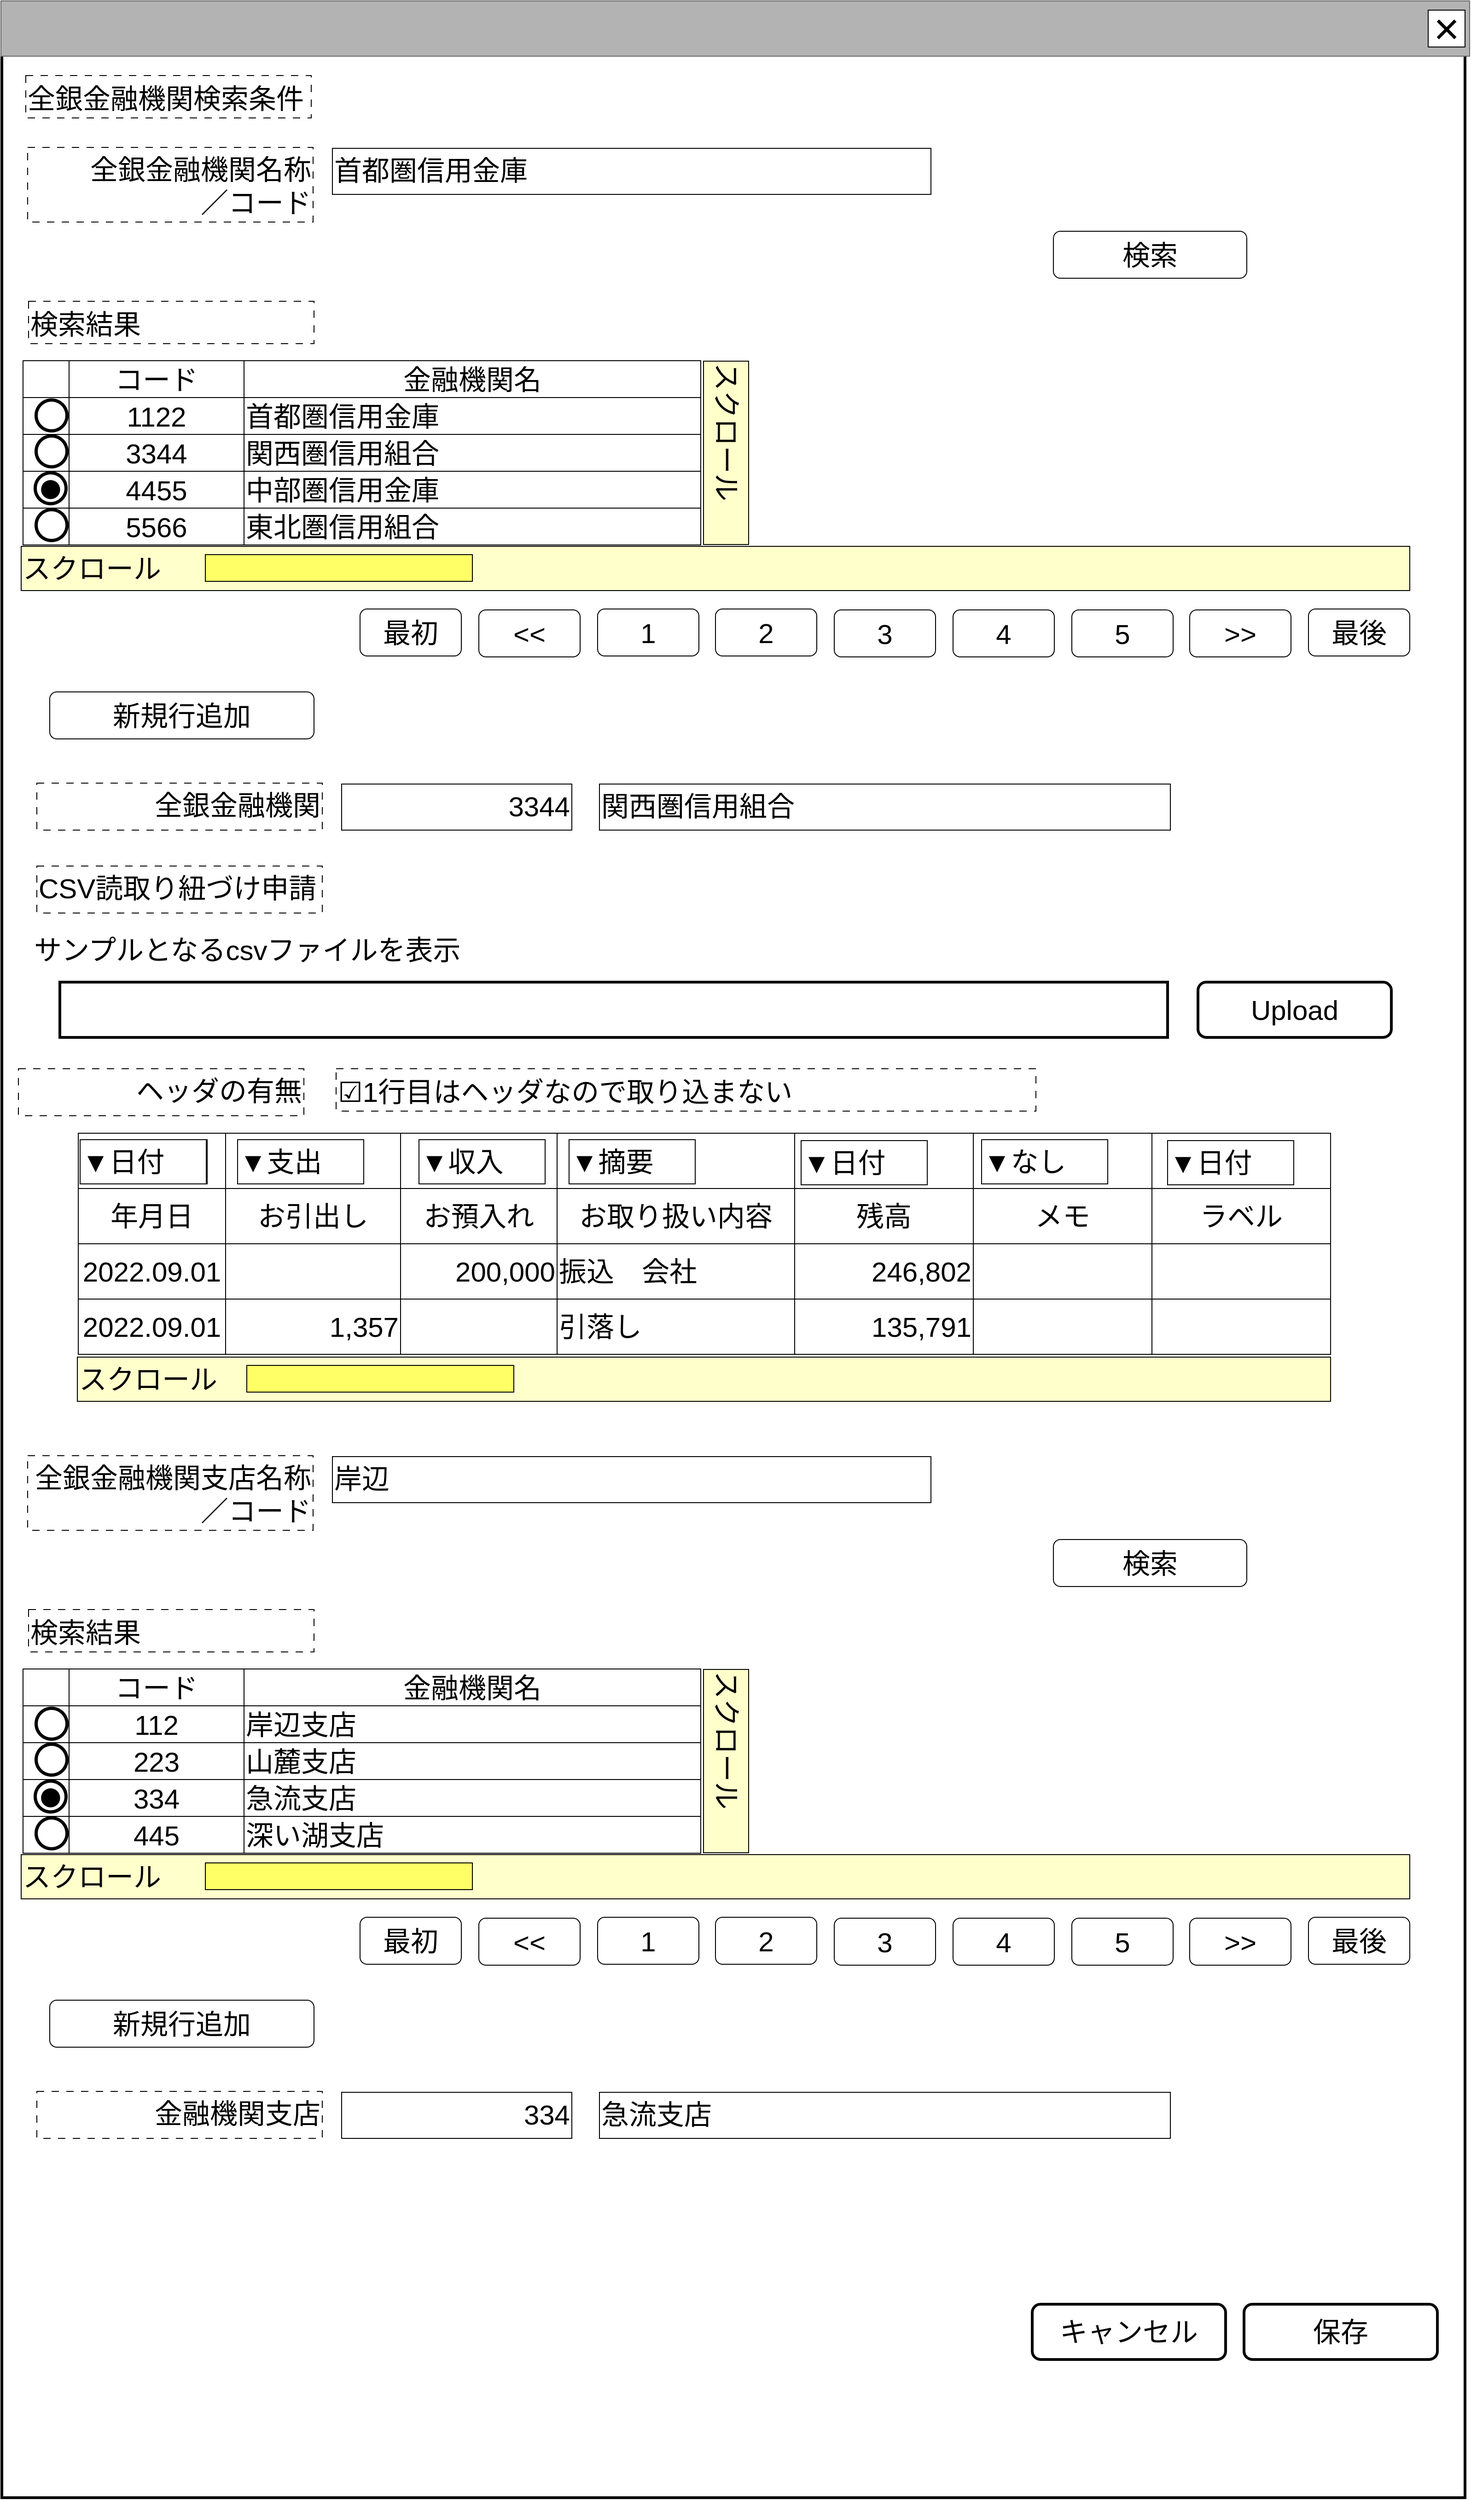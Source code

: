<mxfile version="24.2.5" type="device">
  <diagram name="ページ1" id="LE8fIzdrHe0wcv1LTvfw">
    <mxGraphModel dx="1237" dy="740" grid="1" gridSize="10" guides="1" tooltips="1" connect="1" arrows="1" fold="1" page="1" pageScale="1" pageWidth="1600" pageHeight="1200" math="0" shadow="0">
      <root>
        <mxCell id="0" />
        <mxCell id="cFaB45KztUIKXS-_cTrr-4" value="背景" style="locked=1;" parent="0" visible="0" />
        <mxCell id="cFaB45KztUIKXS-_cTrr-5" value="" style="rounded=0;whiteSpace=wrap;html=1;strokeWidth=3;" parent="cFaB45KztUIKXS-_cTrr-4" vertex="1">
          <mxGeometry x="1" y="1" width="1595" height="1180" as="geometry" />
        </mxCell>
        <mxCell id="cFaB45KztUIKXS-_cTrr-6" value="" style="rounded=0;whiteSpace=wrap;html=1;fillColor=#B3B3B3;fontColor=#333333;strokeColor=#666666;" parent="cFaB45KztUIKXS-_cTrr-4" vertex="1">
          <mxGeometry width="1595" height="60" as="geometry" />
        </mxCell>
        <mxCell id="cFaB45KztUIKXS-_cTrr-7" value="&lt;font style=&quot;font-size: 48px;&quot;&gt;×&lt;/font&gt;" style="rounded=0;whiteSpace=wrap;html=1;" parent="cFaB45KztUIKXS-_cTrr-4" vertex="1">
          <mxGeometry x="1550" y="10" width="40" height="40" as="geometry" />
        </mxCell>
        <mxCell id="cFaB45KztUIKXS-_cTrr-8" value="" style="rounded=0;whiteSpace=wrap;html=1;" parent="cFaB45KztUIKXS-_cTrr-4" vertex="1">
          <mxGeometry x="830" y="670" width="120" height="60" as="geometry" />
        </mxCell>
        <mxCell id="cFaB45KztUIKXS-_cTrr-9" value="ウインドウ" style="locked=1;" parent="0" />
        <mxCell id="cFaB45KztUIKXS-_cTrr-10" value="" style="rounded=0;whiteSpace=wrap;html=1;strokeWidth=3;" parent="cFaB45KztUIKXS-_cTrr-9" vertex="1">
          <mxGeometry x="1" y="1" width="1589" height="2709" as="geometry" />
        </mxCell>
        <mxCell id="cFaB45KztUIKXS-_cTrr-11" value="" style="rounded=0;whiteSpace=wrap;html=1;fillColor=#B3B3B3;fontColor=#333333;strokeColor=#666666;" parent="cFaB45KztUIKXS-_cTrr-9" vertex="1">
          <mxGeometry width="1595" height="60" as="geometry" />
        </mxCell>
        <mxCell id="cFaB45KztUIKXS-_cTrr-12" value="&lt;font style=&quot;font-size: 48px;&quot;&gt;×&lt;/font&gt;" style="rounded=0;whiteSpace=wrap;html=1;" parent="cFaB45KztUIKXS-_cTrr-9" vertex="1">
          <mxGeometry x="1550" y="10" width="40" height="40" as="geometry" />
        </mxCell>
        <mxCell id="cFaB45KztUIKXS-_cTrr-14" value="名称未設定レイヤ" style="" parent="0" />
        <mxCell id="kxWkAaZomFuKM2yIZcbC-109" value="&lt;font style=&quot;font-size: 30px;&quot;&gt;首都圏信用金庫&lt;/font&gt;&lt;span style=&quot;font-size: 30px;&quot;&gt;&lt;br&gt;&lt;/span&gt;" style="rounded=0;whiteSpace=wrap;html=1;align=left;verticalAlign=top;" parent="cFaB45KztUIKXS-_cTrr-14" vertex="1">
          <mxGeometry x="360" y="160" width="650" height="50" as="geometry" />
        </mxCell>
        <mxCell id="kxWkAaZomFuKM2yIZcbC-110" value="&lt;span style=&quot;font-size: 30px;&quot;&gt;検索結果&lt;/span&gt;" style="rounded=0;whiteSpace=wrap;html=1;align=left;dashed=1;dashPattern=8 8;verticalAlign=bottom;" parent="cFaB45KztUIKXS-_cTrr-14" vertex="1">
          <mxGeometry x="30" y="326" width="310" height="46" as="geometry" />
        </mxCell>
        <mxCell id="5l2hKBXCzOEWmYN1dR5e-3" value="&lt;span style=&quot;font-size: 30px;&quot;&gt;検索&lt;/span&gt;" style="rounded=1;whiteSpace=wrap;html=1;" parent="cFaB45KztUIKXS-_cTrr-14" vertex="1">
          <mxGeometry x="1143" y="250" width="210" height="51" as="geometry" />
        </mxCell>
        <mxCell id="cdmeLEnnqN9o7mxTk7t2-22" value="&lt;span style=&quot;font-size: 30px;&quot;&gt;全銀金融機関名称&lt;/span&gt;&lt;div&gt;&lt;span style=&quot;font-size: 30px;&quot;&gt;／コード&lt;/span&gt;&lt;/div&gt;" style="rounded=0;whiteSpace=wrap;html=1;align=right;dashed=1;dashPattern=8 8;verticalAlign=top;" parent="cFaB45KztUIKXS-_cTrr-14" vertex="1">
          <mxGeometry x="29" y="159" width="310" height="81" as="geometry" />
        </mxCell>
        <mxCell id="cdmeLEnnqN9o7mxTk7t2-26" value="&lt;span style=&quot;font-size: 30px;&quot;&gt;最初&lt;/span&gt;" style="rounded=1;whiteSpace=wrap;html=1;" parent="cFaB45KztUIKXS-_cTrr-14" vertex="1">
          <mxGeometry x="390" y="660" width="110" height="51" as="geometry" />
        </mxCell>
        <mxCell id="cdmeLEnnqN9o7mxTk7t2-27" value="&lt;span style=&quot;font-size: 30px;&quot;&gt;最後&lt;/span&gt;" style="rounded=1;whiteSpace=wrap;html=1;" parent="cFaB45KztUIKXS-_cTrr-14" vertex="1">
          <mxGeometry x="1420" y="660" width="110" height="51" as="geometry" />
        </mxCell>
        <mxCell id="cdmeLEnnqN9o7mxTk7t2-28" value="&lt;span style=&quot;font-size: 30px;&quot;&gt;1&lt;/span&gt;" style="rounded=1;whiteSpace=wrap;html=1;" parent="cFaB45KztUIKXS-_cTrr-14" vertex="1">
          <mxGeometry x="648" y="660" width="110" height="51" as="geometry" />
        </mxCell>
        <mxCell id="cdmeLEnnqN9o7mxTk7t2-29" value="&lt;span style=&quot;font-size: 30px;&quot;&gt;2&lt;/span&gt;" style="rounded=1;whiteSpace=wrap;html=1;" parent="cFaB45KztUIKXS-_cTrr-14" vertex="1">
          <mxGeometry x="776" y="660" width="110" height="51" as="geometry" />
        </mxCell>
        <mxCell id="cdmeLEnnqN9o7mxTk7t2-30" value="&lt;span style=&quot;font-size: 30px;&quot;&gt;3&lt;/span&gt;" style="rounded=1;whiteSpace=wrap;html=1;" parent="cFaB45KztUIKXS-_cTrr-14" vertex="1">
          <mxGeometry x="905" y="661" width="110" height="51" as="geometry" />
        </mxCell>
        <mxCell id="cdmeLEnnqN9o7mxTk7t2-31" value="&lt;span style=&quot;font-size: 30px;&quot;&gt;4&lt;/span&gt;" style="rounded=1;whiteSpace=wrap;html=1;" parent="cFaB45KztUIKXS-_cTrr-14" vertex="1">
          <mxGeometry x="1034" y="661" width="110" height="51" as="geometry" />
        </mxCell>
        <mxCell id="cdmeLEnnqN9o7mxTk7t2-32" value="&lt;span style=&quot;font-size: 30px;&quot;&gt;5&lt;/span&gt;" style="rounded=1;whiteSpace=wrap;html=1;" parent="cFaB45KztUIKXS-_cTrr-14" vertex="1">
          <mxGeometry x="1163" y="661" width="110" height="51" as="geometry" />
        </mxCell>
        <mxCell id="cdmeLEnnqN9o7mxTk7t2-35" value="&lt;span style=&quot;font-size: 30px;&quot;&gt;&amp;gt;&amp;gt;&lt;/span&gt;" style="rounded=1;whiteSpace=wrap;html=1;" parent="cFaB45KztUIKXS-_cTrr-14" vertex="1">
          <mxGeometry x="1291" y="661" width="110" height="51" as="geometry" />
        </mxCell>
        <mxCell id="cdmeLEnnqN9o7mxTk7t2-36" value="&lt;span style=&quot;font-size: 30px;&quot;&gt;&amp;lt;&amp;lt;&lt;/span&gt;" style="rounded=1;whiteSpace=wrap;html=1;" parent="cFaB45KztUIKXS-_cTrr-14" vertex="1">
          <mxGeometry x="519" y="661" width="110" height="51" as="geometry" />
        </mxCell>
        <mxCell id="cdmeLEnnqN9o7mxTk7t2-40" value="&lt;div style=&quot;&quot;&gt;&lt;font style=&quot;font-size: 30px;&quot;&gt;スクロール&lt;/font&gt;&lt;/div&gt;" style="rounded=0;whiteSpace=wrap;html=1;align=left;verticalAlign=top;fillColor=#FFFFCC;rotation=90;" parent="cFaB45KztUIKXS-_cTrr-14" vertex="1">
          <mxGeometry x="688" y="466" width="199" height="49" as="geometry" />
        </mxCell>
        <mxCell id="glqgW6hR8bMLOD4vA2c3-0" value="" style="shape=table;startSize=0;container=1;collapsible=0;childLayout=tableLayout;fontSize=16;" parent="cFaB45KztUIKXS-_cTrr-14" vertex="1">
          <mxGeometry x="24" y="390.5" width="736" height="200" as="geometry" />
        </mxCell>
        <mxCell id="glqgW6hR8bMLOD4vA2c3-1" value="" style="shape=tableRow;horizontal=0;startSize=0;swimlaneHead=0;swimlaneBody=0;strokeColor=inherit;top=0;left=0;bottom=0;right=0;collapsible=0;dropTarget=0;fillColor=none;points=[[0,0.5],[1,0.5]];portConstraint=eastwest;fontSize=16;" parent="glqgW6hR8bMLOD4vA2c3-0" vertex="1">
          <mxGeometry width="736" height="40" as="geometry" />
        </mxCell>
        <mxCell id="glqgW6hR8bMLOD4vA2c3-2" value="" style="shape=partialRectangle;html=1;whiteSpace=wrap;connectable=0;strokeColor=inherit;overflow=hidden;fillColor=none;top=0;left=0;bottom=0;right=0;pointerEvents=1;fontSize=16;" parent="glqgW6hR8bMLOD4vA2c3-1" vertex="1">
          <mxGeometry width="50" height="40" as="geometry">
            <mxRectangle width="50" height="40" as="alternateBounds" />
          </mxGeometry>
        </mxCell>
        <mxCell id="glqgW6hR8bMLOD4vA2c3-3" value="&lt;font style=&quot;font-size: 30px;&quot;&gt;コード&lt;/font&gt;" style="shape=partialRectangle;html=1;whiteSpace=wrap;connectable=0;strokeColor=inherit;overflow=hidden;fillColor=none;top=0;left=0;bottom=0;right=0;pointerEvents=1;fontSize=16;" parent="glqgW6hR8bMLOD4vA2c3-1" vertex="1">
          <mxGeometry x="50" width="190" height="40" as="geometry">
            <mxRectangle width="190" height="40" as="alternateBounds" />
          </mxGeometry>
        </mxCell>
        <mxCell id="glqgW6hR8bMLOD4vA2c3-4" value="&lt;font style=&quot;font-size: 30px;&quot;&gt;金融機関名&lt;/font&gt;" style="shape=partialRectangle;html=1;whiteSpace=wrap;connectable=0;strokeColor=inherit;overflow=hidden;fillColor=none;top=0;left=0;bottom=0;right=0;pointerEvents=1;fontSize=16;" parent="glqgW6hR8bMLOD4vA2c3-1" vertex="1">
          <mxGeometry x="240" width="496" height="40" as="geometry">
            <mxRectangle width="496" height="40" as="alternateBounds" />
          </mxGeometry>
        </mxCell>
        <mxCell id="glqgW6hR8bMLOD4vA2c3-7" value="" style="shape=tableRow;horizontal=0;startSize=0;swimlaneHead=0;swimlaneBody=0;strokeColor=inherit;top=0;left=0;bottom=0;right=0;collapsible=0;dropTarget=0;fillColor=none;points=[[0,0.5],[1,0.5]];portConstraint=eastwest;fontSize=16;" parent="glqgW6hR8bMLOD4vA2c3-0" vertex="1">
          <mxGeometry y="40" width="736" height="40" as="geometry" />
        </mxCell>
        <mxCell id="glqgW6hR8bMLOD4vA2c3-8" value="" style="shape=partialRectangle;html=1;whiteSpace=wrap;connectable=0;strokeColor=inherit;overflow=hidden;fillColor=none;top=0;left=0;bottom=0;right=0;pointerEvents=1;fontSize=16;" parent="glqgW6hR8bMLOD4vA2c3-7" vertex="1">
          <mxGeometry width="50" height="40" as="geometry">
            <mxRectangle width="50" height="40" as="alternateBounds" />
          </mxGeometry>
        </mxCell>
        <mxCell id="glqgW6hR8bMLOD4vA2c3-9" value="&lt;font style=&quot;font-size: 30px;&quot;&gt;1122&lt;/font&gt;" style="shape=partialRectangle;html=1;whiteSpace=wrap;connectable=0;strokeColor=inherit;overflow=hidden;fillColor=none;top=0;left=0;bottom=0;right=0;pointerEvents=1;fontSize=16;" parent="glqgW6hR8bMLOD4vA2c3-7" vertex="1">
          <mxGeometry x="50" width="190" height="40" as="geometry">
            <mxRectangle width="190" height="40" as="alternateBounds" />
          </mxGeometry>
        </mxCell>
        <mxCell id="glqgW6hR8bMLOD4vA2c3-10" value="&lt;span style=&quot;font-size: 30px;&quot;&gt;首都圏信用金庫&lt;/span&gt;" style="shape=partialRectangle;html=1;whiteSpace=wrap;connectable=0;strokeColor=inherit;overflow=hidden;fillColor=none;top=0;left=0;bottom=0;right=0;pointerEvents=1;fontSize=16;align=left;" parent="glqgW6hR8bMLOD4vA2c3-7" vertex="1">
          <mxGeometry x="240" width="496" height="40" as="geometry">
            <mxRectangle width="496" height="40" as="alternateBounds" />
          </mxGeometry>
        </mxCell>
        <mxCell id="glqgW6hR8bMLOD4vA2c3-13" value="" style="shape=tableRow;horizontal=0;startSize=0;swimlaneHead=0;swimlaneBody=0;strokeColor=inherit;top=0;left=0;bottom=0;right=0;collapsible=0;dropTarget=0;fillColor=none;points=[[0,0.5],[1,0.5]];portConstraint=eastwest;fontSize=16;align=left;" parent="glqgW6hR8bMLOD4vA2c3-0" vertex="1">
          <mxGeometry y="80" width="736" height="40" as="geometry" />
        </mxCell>
        <mxCell id="glqgW6hR8bMLOD4vA2c3-14" value="" style="shape=partialRectangle;html=1;whiteSpace=wrap;connectable=0;strokeColor=inherit;overflow=hidden;fillColor=none;top=0;left=0;bottom=0;right=0;pointerEvents=1;fontSize=16;" parent="glqgW6hR8bMLOD4vA2c3-13" vertex="1">
          <mxGeometry width="50" height="40" as="geometry">
            <mxRectangle width="50" height="40" as="alternateBounds" />
          </mxGeometry>
        </mxCell>
        <mxCell id="glqgW6hR8bMLOD4vA2c3-15" value="&lt;font style=&quot;font-size: 30px;&quot;&gt;3344&lt;/font&gt;" style="shape=partialRectangle;html=1;whiteSpace=wrap;connectable=0;strokeColor=inherit;overflow=hidden;fillColor=none;top=0;left=0;bottom=0;right=0;pointerEvents=1;fontSize=16;" parent="glqgW6hR8bMLOD4vA2c3-13" vertex="1">
          <mxGeometry x="50" width="190" height="40" as="geometry">
            <mxRectangle width="190" height="40" as="alternateBounds" />
          </mxGeometry>
        </mxCell>
        <mxCell id="glqgW6hR8bMLOD4vA2c3-16" value="&lt;font style=&quot;font-size: 30px;&quot;&gt;関西圏信用組合&lt;/font&gt;" style="shape=partialRectangle;html=1;whiteSpace=wrap;connectable=0;strokeColor=inherit;overflow=hidden;fillColor=none;top=0;left=0;bottom=0;right=0;pointerEvents=1;fontSize=16;align=left;" parent="glqgW6hR8bMLOD4vA2c3-13" vertex="1">
          <mxGeometry x="240" width="496" height="40" as="geometry">
            <mxRectangle width="496" height="40" as="alternateBounds" />
          </mxGeometry>
        </mxCell>
        <mxCell id="glqgW6hR8bMLOD4vA2c3-19" style="shape=tableRow;horizontal=0;startSize=0;swimlaneHead=0;swimlaneBody=0;strokeColor=inherit;top=0;left=0;bottom=0;right=0;collapsible=0;dropTarget=0;fillColor=none;points=[[0,0.5],[1,0.5]];portConstraint=eastwest;fontSize=16;" parent="glqgW6hR8bMLOD4vA2c3-0" vertex="1">
          <mxGeometry y="120" width="736" height="40" as="geometry" />
        </mxCell>
        <mxCell id="glqgW6hR8bMLOD4vA2c3-20" style="shape=partialRectangle;html=1;whiteSpace=wrap;connectable=0;strokeColor=inherit;overflow=hidden;fillColor=none;top=0;left=0;bottom=0;right=0;pointerEvents=1;fontSize=16;" parent="glqgW6hR8bMLOD4vA2c3-19" vertex="1">
          <mxGeometry width="50" height="40" as="geometry">
            <mxRectangle width="50" height="40" as="alternateBounds" />
          </mxGeometry>
        </mxCell>
        <mxCell id="glqgW6hR8bMLOD4vA2c3-21" value="&lt;font style=&quot;font-size: 30px;&quot;&gt;4455&lt;/font&gt;" style="shape=partialRectangle;html=1;whiteSpace=wrap;connectable=0;strokeColor=inherit;overflow=hidden;fillColor=none;top=0;left=0;bottom=0;right=0;pointerEvents=1;fontSize=16;" parent="glqgW6hR8bMLOD4vA2c3-19" vertex="1">
          <mxGeometry x="50" width="190" height="40" as="geometry">
            <mxRectangle width="190" height="40" as="alternateBounds" />
          </mxGeometry>
        </mxCell>
        <mxCell id="glqgW6hR8bMLOD4vA2c3-22" value="&lt;font style=&quot;font-size: 30px;&quot;&gt;中部圏信用金庫&lt;br&gt;&lt;/font&gt;" style="shape=partialRectangle;html=1;whiteSpace=wrap;connectable=0;strokeColor=inherit;overflow=hidden;fillColor=none;top=0;left=0;bottom=0;right=0;pointerEvents=1;fontSize=16;align=left;" parent="glqgW6hR8bMLOD4vA2c3-19" vertex="1">
          <mxGeometry x="240" width="496" height="40" as="geometry">
            <mxRectangle width="496" height="40" as="alternateBounds" />
          </mxGeometry>
        </mxCell>
        <mxCell id="glqgW6hR8bMLOD4vA2c3-25" style="shape=tableRow;horizontal=0;startSize=0;swimlaneHead=0;swimlaneBody=0;strokeColor=inherit;top=0;left=0;bottom=0;right=0;collapsible=0;dropTarget=0;fillColor=none;points=[[0,0.5],[1,0.5]];portConstraint=eastwest;fontSize=16;" parent="glqgW6hR8bMLOD4vA2c3-0" vertex="1">
          <mxGeometry y="160" width="736" height="40" as="geometry" />
        </mxCell>
        <mxCell id="glqgW6hR8bMLOD4vA2c3-26" style="shape=partialRectangle;html=1;whiteSpace=wrap;connectable=0;strokeColor=inherit;overflow=hidden;fillColor=none;top=0;left=0;bottom=0;right=0;pointerEvents=1;fontSize=16;" parent="glqgW6hR8bMLOD4vA2c3-25" vertex="1">
          <mxGeometry width="50" height="40" as="geometry">
            <mxRectangle width="50" height="40" as="alternateBounds" />
          </mxGeometry>
        </mxCell>
        <mxCell id="glqgW6hR8bMLOD4vA2c3-27" value="&lt;font style=&quot;font-size: 30px;&quot;&gt;5566&lt;/font&gt;" style="shape=partialRectangle;html=1;whiteSpace=wrap;connectable=0;strokeColor=inherit;overflow=hidden;fillColor=none;top=0;left=0;bottom=0;right=0;pointerEvents=1;fontSize=16;" parent="glqgW6hR8bMLOD4vA2c3-25" vertex="1">
          <mxGeometry x="50" width="190" height="40" as="geometry">
            <mxRectangle width="190" height="40" as="alternateBounds" />
          </mxGeometry>
        </mxCell>
        <mxCell id="glqgW6hR8bMLOD4vA2c3-28" value="&lt;font style=&quot;font-size: 30px;&quot;&gt;東北圏信用組合&lt;/font&gt;" style="shape=partialRectangle;html=1;whiteSpace=wrap;connectable=0;strokeColor=inherit;overflow=hidden;fillColor=none;top=0;left=0;bottom=0;right=0;pointerEvents=1;fontSize=16;align=left;" parent="glqgW6hR8bMLOD4vA2c3-25" vertex="1">
          <mxGeometry x="240" width="496" height="40" as="geometry">
            <mxRectangle width="496" height="40" as="alternateBounds" />
          </mxGeometry>
        </mxCell>
        <mxCell id="glqgW6hR8bMLOD4vA2c3-37" value="&lt;font style=&quot;font-size: 84px;&quot;&gt;○&lt;/font&gt;" style="text;html=1;strokeColor=none;fillColor=none;align=center;verticalAlign=middle;whiteSpace=wrap;rounded=0;fontSize=60;" parent="cFaB45KztUIKXS-_cTrr-14" vertex="1">
          <mxGeometry x="25" y="431" width="60" height="30" as="geometry" />
        </mxCell>
        <mxCell id="glqgW6hR8bMLOD4vA2c3-38" value="&lt;font style=&quot;font-size: 84px;&quot;&gt;○&lt;/font&gt;" style="text;html=1;strokeColor=none;fillColor=none;align=center;verticalAlign=middle;whiteSpace=wrap;rounded=0;fontSize=60;" parent="cFaB45KztUIKXS-_cTrr-14" vertex="1">
          <mxGeometry x="25" y="470" width="60" height="30" as="geometry" />
        </mxCell>
        <mxCell id="glqgW6hR8bMLOD4vA2c3-39" value="&lt;font style=&quot;font-size: 84px;&quot;&gt;○&lt;/font&gt;" style="text;html=1;strokeColor=none;fillColor=none;align=center;verticalAlign=middle;whiteSpace=wrap;rounded=0;fontSize=60;" parent="cFaB45KztUIKXS-_cTrr-14" vertex="1">
          <mxGeometry x="24" y="510" width="60" height="30" as="geometry" />
        </mxCell>
        <mxCell id="glqgW6hR8bMLOD4vA2c3-40" value="&lt;font style=&quot;font-size: 48px;&quot;&gt;●&lt;/font&gt;" style="text;html=1;strokeColor=none;fillColor=none;align=center;verticalAlign=middle;whiteSpace=wrap;rounded=0;fontSize=48;" parent="cFaB45KztUIKXS-_cTrr-14" vertex="1">
          <mxGeometry x="24" y="512" width="60" height="30" as="geometry" />
        </mxCell>
        <mxCell id="glqgW6hR8bMLOD4vA2c3-41" value="&lt;font style=&quot;font-size: 84px;&quot;&gt;○&lt;/font&gt;" style="text;html=1;strokeColor=none;fillColor=none;align=center;verticalAlign=middle;whiteSpace=wrap;rounded=0;fontSize=60;" parent="cFaB45KztUIKXS-_cTrr-14" vertex="1">
          <mxGeometry x="25" y="550" width="60" height="30" as="geometry" />
        </mxCell>
        <mxCell id="glqgW6hR8bMLOD4vA2c3-47" value="&lt;div style=&quot;&quot;&gt;&lt;font style=&quot;font-size: 30px;&quot;&gt;スクロール&lt;/font&gt;&lt;/div&gt;" style="rounded=0;whiteSpace=wrap;html=1;align=left;verticalAlign=top;fillColor=#FFFFCC;" parent="cFaB45KztUIKXS-_cTrr-14" vertex="1">
          <mxGeometry x="22" y="592" width="1508" height="48" as="geometry" />
        </mxCell>
        <mxCell id="glqgW6hR8bMLOD4vA2c3-48" value="&lt;div style=&quot;&quot;&gt;&lt;br&gt;&lt;/div&gt;" style="rounded=0;whiteSpace=wrap;html=1;align=left;verticalAlign=top;fillColor=#FFFF66;" parent="cFaB45KztUIKXS-_cTrr-14" vertex="1">
          <mxGeometry x="222" y="601" width="290" height="29" as="geometry" />
        </mxCell>
        <mxCell id="MmM4sdzbBg2WOu6LbQjL-0" value="&lt;span style=&quot;font-size: 30px;&quot;&gt;全銀金融機関検索条件&lt;/span&gt;" style="rounded=0;whiteSpace=wrap;html=1;align=left;dashed=1;dashPattern=8 8;verticalAlign=bottom;" parent="cFaB45KztUIKXS-_cTrr-14" vertex="1">
          <mxGeometry x="27" y="81" width="310" height="46" as="geometry" />
        </mxCell>
        <mxCell id="2dLpI6TDx27O_uX0eV_6-0" value="&lt;span style=&quot;font-size: 30px;&quot;&gt;新規行追加&lt;/span&gt;" style="rounded=1;whiteSpace=wrap;html=1;" parent="cFaB45KztUIKXS-_cTrr-14" vertex="1">
          <mxGeometry x="53" y="750" width="287" height="51" as="geometry" />
        </mxCell>
        <mxCell id="2dLpI6TDx27O_uX0eV_6-1" value="&lt;font style=&quot;font-size: 30px;&quot;&gt;3344&lt;/font&gt;&lt;span style=&quot;font-size: 30px;&quot;&gt;&lt;br&gt;&lt;/span&gt;" style="rounded=0;whiteSpace=wrap;html=1;align=right;verticalAlign=top;" parent="cFaB45KztUIKXS-_cTrr-14" vertex="1">
          <mxGeometry x="370" y="850" width="250" height="50" as="geometry" />
        </mxCell>
        <mxCell id="2dLpI6TDx27O_uX0eV_6-2" value="&lt;span style=&quot;font-size: 30px;&quot;&gt;全銀金融機関&lt;/span&gt;" style="rounded=0;whiteSpace=wrap;html=1;align=right;dashed=1;dashPattern=8 8;verticalAlign=top;" parent="cFaB45KztUIKXS-_cTrr-14" vertex="1">
          <mxGeometry x="39" y="849" width="310" height="51" as="geometry" />
        </mxCell>
        <mxCell id="2dLpI6TDx27O_uX0eV_6-3" value="&lt;span style=&quot;font-size: 30px;&quot;&gt;関西圏信用組合&lt;/span&gt;" style="rounded=0;whiteSpace=wrap;html=1;align=left;verticalAlign=top;" parent="cFaB45KztUIKXS-_cTrr-14" vertex="1">
          <mxGeometry x="650" y="850" width="620" height="50" as="geometry" />
        </mxCell>
        <mxCell id="2dLpI6TDx27O_uX0eV_6-7" value="&lt;span style=&quot;font-size: 30px;&quot;&gt;保存&lt;/span&gt;" style="rounded=1;whiteSpace=wrap;html=1;strokeWidth=3;" parent="cFaB45KztUIKXS-_cTrr-14" vertex="1">
          <mxGeometry x="1350" y="2500" width="210" height="60" as="geometry" />
        </mxCell>
        <mxCell id="2dLpI6TDx27O_uX0eV_6-8" value="&lt;span style=&quot;font-size: 30px;&quot;&gt;キャンセル&lt;/span&gt;" style="rounded=1;whiteSpace=wrap;html=1;strokeWidth=3;" parent="cFaB45KztUIKXS-_cTrr-14" vertex="1">
          <mxGeometry x="1120" y="2500" width="210" height="60" as="geometry" />
        </mxCell>
        <mxCell id="iuLljrWptE0SfQuj8YOA-0" value="&lt;span style=&quot;font-size: 30px;&quot;&gt;ヘッダの有無&lt;/span&gt;" style="rounded=0;whiteSpace=wrap;html=1;align=right;dashed=1;dashPattern=8 8;verticalAlign=top;" vertex="1" parent="cFaB45KztUIKXS-_cTrr-14">
          <mxGeometry x="19" y="1159" width="310" height="51" as="geometry" />
        </mxCell>
        <mxCell id="iuLljrWptE0SfQuj8YOA-1" value="&lt;span style=&quot;font-size: 30px;&quot;&gt;CSV読取り紐づけ申請&lt;/span&gt;" style="rounded=0;whiteSpace=wrap;html=1;align=left;dashed=1;dashPattern=8 8;verticalAlign=top;" vertex="1" parent="cFaB45KztUIKXS-_cTrr-14">
          <mxGeometry x="39" y="939" width="310" height="51" as="geometry" />
        </mxCell>
        <mxCell id="iuLljrWptE0SfQuj8YOA-2" value="&lt;span style=&quot;font-size: 30px;&quot;&gt;▼1日付&lt;/span&gt;" style="rounded=0;whiteSpace=wrap;html=1;align=left;" vertex="1" parent="cFaB45KztUIKXS-_cTrr-14">
          <mxGeometry x="87" y="1236" width="137" height="48" as="geometry" />
        </mxCell>
        <mxCell id="iuLljrWptE0SfQuj8YOA-3" value="&lt;span style=&quot;font-size: 30px;&quot;&gt;Upload&lt;/span&gt;" style="rounded=1;whiteSpace=wrap;html=1;fillColor=#FFFFFF;strokeWidth=3;" vertex="1" parent="cFaB45KztUIKXS-_cTrr-14">
          <mxGeometry x="1300" y="1065" width="210" height="60" as="geometry" />
        </mxCell>
        <mxCell id="iuLljrWptE0SfQuj8YOA-4" value="&lt;span style=&quot;font-size: 30px;&quot;&gt;サンプルとなるcsvファイルを表示&lt;/span&gt;" style="text;html=1;strokeColor=none;fillColor=none;align=left;verticalAlign=middle;whiteSpace=wrap;rounded=0;" vertex="1" parent="cFaB45KztUIKXS-_cTrr-14">
          <mxGeometry x="34" y="1010" width="600" height="40" as="geometry" />
        </mxCell>
        <mxCell id="iuLljrWptE0SfQuj8YOA-5" value="" style="rounded=0;whiteSpace=wrap;html=1;strokeWidth=3;" vertex="1" parent="cFaB45KztUIKXS-_cTrr-14">
          <mxGeometry x="64" y="1065" width="1203" height="60" as="geometry" />
        </mxCell>
        <mxCell id="iuLljrWptE0SfQuj8YOA-6" value="" style="childLayout=tableLayout;recursiveResize=0;shadow=0;fillColor=none;" vertex="1" parent="cFaB45KztUIKXS-_cTrr-14">
          <mxGeometry x="84" y="1229" width="1360" height="240" as="geometry" />
        </mxCell>
        <mxCell id="iuLljrWptE0SfQuj8YOA-7" style="shape=tableRow;horizontal=0;startSize=0;swimlaneHead=0;swimlaneBody=0;top=0;left=0;bottom=0;right=0;dropTarget=0;collapsible=0;recursiveResize=0;expand=0;fontStyle=0;fillColor=none;strokeColor=inherit;" vertex="1" parent="iuLljrWptE0SfQuj8YOA-6">
          <mxGeometry width="1360" height="60" as="geometry" />
        </mxCell>
        <mxCell id="iuLljrWptE0SfQuj8YOA-8" value="" style="connectable=0;recursiveResize=0;strokeColor=inherit;fillColor=none;align=center;whiteSpace=wrap;html=1;" vertex="1" parent="iuLljrWptE0SfQuj8YOA-7">
          <mxGeometry width="160" height="60" as="geometry">
            <mxRectangle width="160" height="60" as="alternateBounds" />
          </mxGeometry>
        </mxCell>
        <mxCell id="iuLljrWptE0SfQuj8YOA-9" style="connectable=0;recursiveResize=0;strokeColor=inherit;fillColor=none;align=center;whiteSpace=wrap;html=1;" vertex="1" parent="iuLljrWptE0SfQuj8YOA-7">
          <mxGeometry x="160" width="190" height="60" as="geometry">
            <mxRectangle width="190" height="60" as="alternateBounds" />
          </mxGeometry>
        </mxCell>
        <mxCell id="iuLljrWptE0SfQuj8YOA-10" style="connectable=0;recursiveResize=0;strokeColor=inherit;fillColor=none;align=center;whiteSpace=wrap;html=1;" vertex="1" parent="iuLljrWptE0SfQuj8YOA-7">
          <mxGeometry x="350" width="170" height="60" as="geometry">
            <mxRectangle width="170" height="60" as="alternateBounds" />
          </mxGeometry>
        </mxCell>
        <mxCell id="iuLljrWptE0SfQuj8YOA-11" style="connectable=0;recursiveResize=0;strokeColor=inherit;fillColor=none;align=center;whiteSpace=wrap;html=1;" vertex="1" parent="iuLljrWptE0SfQuj8YOA-7">
          <mxGeometry x="520" width="258" height="60" as="geometry">
            <mxRectangle width="258" height="60" as="alternateBounds" />
          </mxGeometry>
        </mxCell>
        <mxCell id="iuLljrWptE0SfQuj8YOA-12" style="connectable=0;recursiveResize=0;strokeColor=inherit;fillColor=none;align=center;whiteSpace=wrap;html=1;" vertex="1" parent="iuLljrWptE0SfQuj8YOA-7">
          <mxGeometry x="778" width="194" height="60" as="geometry">
            <mxRectangle width="194" height="60" as="alternateBounds" />
          </mxGeometry>
        </mxCell>
        <mxCell id="iuLljrWptE0SfQuj8YOA-13" style="connectable=0;recursiveResize=0;strokeColor=inherit;fillColor=none;align=center;whiteSpace=wrap;html=1;" vertex="1" parent="iuLljrWptE0SfQuj8YOA-7">
          <mxGeometry x="972" width="194" height="60" as="geometry">
            <mxRectangle width="194" height="60" as="alternateBounds" />
          </mxGeometry>
        </mxCell>
        <mxCell id="iuLljrWptE0SfQuj8YOA-14" style="connectable=0;recursiveResize=0;strokeColor=inherit;fillColor=none;align=center;whiteSpace=wrap;html=1;" vertex="1" parent="iuLljrWptE0SfQuj8YOA-7">
          <mxGeometry x="1166" width="194" height="60" as="geometry">
            <mxRectangle width="194" height="60" as="alternateBounds" />
          </mxGeometry>
        </mxCell>
        <mxCell id="iuLljrWptE0SfQuj8YOA-15" value="" style="shape=tableRow;horizontal=0;startSize=0;swimlaneHead=0;swimlaneBody=0;top=0;left=0;bottom=0;right=0;dropTarget=0;collapsible=0;recursiveResize=0;expand=0;fontStyle=0;fillColor=none;strokeColor=inherit;" vertex="1" parent="iuLljrWptE0SfQuj8YOA-6">
          <mxGeometry y="60" width="1360" height="60" as="geometry" />
        </mxCell>
        <mxCell id="iuLljrWptE0SfQuj8YOA-16" value="&lt;font style=&quot;font-size: 30px;&quot;&gt;年月日&lt;br&gt;&lt;/font&gt;" style="connectable=0;recursiveResize=0;strokeColor=inherit;fillColor=none;align=center;whiteSpace=wrap;html=1;" vertex="1" parent="iuLljrWptE0SfQuj8YOA-15">
          <mxGeometry width="160" height="60" as="geometry">
            <mxRectangle width="160" height="60" as="alternateBounds" />
          </mxGeometry>
        </mxCell>
        <mxCell id="iuLljrWptE0SfQuj8YOA-17" value="&lt;font style=&quot;font-size: 30px;&quot;&gt;お引出し&lt;/font&gt;" style="connectable=0;recursiveResize=0;strokeColor=inherit;fillColor=none;align=center;whiteSpace=wrap;html=1;" vertex="1" parent="iuLljrWptE0SfQuj8YOA-15">
          <mxGeometry x="160" width="190" height="60" as="geometry">
            <mxRectangle width="190" height="60" as="alternateBounds" />
          </mxGeometry>
        </mxCell>
        <mxCell id="iuLljrWptE0SfQuj8YOA-18" value="&lt;font style=&quot;font-size: 30px;&quot;&gt;お預入れ&lt;/font&gt;" style="connectable=0;recursiveResize=0;strokeColor=inherit;fillColor=none;align=center;whiteSpace=wrap;html=1;" vertex="1" parent="iuLljrWptE0SfQuj8YOA-15">
          <mxGeometry x="350" width="170" height="60" as="geometry">
            <mxRectangle width="170" height="60" as="alternateBounds" />
          </mxGeometry>
        </mxCell>
        <mxCell id="iuLljrWptE0SfQuj8YOA-19" value="&lt;font style=&quot;font-size: 30px;&quot;&gt;お取り扱い内容&lt;/font&gt;" style="connectable=0;recursiveResize=0;strokeColor=inherit;fillColor=none;align=center;whiteSpace=wrap;html=1;" vertex="1" parent="iuLljrWptE0SfQuj8YOA-15">
          <mxGeometry x="520" width="258" height="60" as="geometry">
            <mxRectangle width="258" height="60" as="alternateBounds" />
          </mxGeometry>
        </mxCell>
        <mxCell id="iuLljrWptE0SfQuj8YOA-20" value="&lt;font style=&quot;font-size: 30px;&quot;&gt;残高&lt;/font&gt;" style="connectable=0;recursiveResize=0;strokeColor=inherit;fillColor=none;align=center;whiteSpace=wrap;html=1;" vertex="1" parent="iuLljrWptE0SfQuj8YOA-15">
          <mxGeometry x="778" width="194" height="60" as="geometry">
            <mxRectangle width="194" height="60" as="alternateBounds" />
          </mxGeometry>
        </mxCell>
        <mxCell id="iuLljrWptE0SfQuj8YOA-21" value="&lt;font style=&quot;font-size: 30px;&quot;&gt;メモ&lt;/font&gt;" style="connectable=0;recursiveResize=0;strokeColor=inherit;fillColor=none;align=center;whiteSpace=wrap;html=1;" vertex="1" parent="iuLljrWptE0SfQuj8YOA-15">
          <mxGeometry x="972" width="194" height="60" as="geometry">
            <mxRectangle width="194" height="60" as="alternateBounds" />
          </mxGeometry>
        </mxCell>
        <mxCell id="iuLljrWptE0SfQuj8YOA-22" value="&lt;font style=&quot;font-size: 30px;&quot;&gt;ラベル&lt;/font&gt;" style="connectable=0;recursiveResize=0;strokeColor=inherit;fillColor=none;align=center;whiteSpace=wrap;html=1;" vertex="1" parent="iuLljrWptE0SfQuj8YOA-15">
          <mxGeometry x="1166" width="194" height="60" as="geometry">
            <mxRectangle width="194" height="60" as="alternateBounds" />
          </mxGeometry>
        </mxCell>
        <mxCell id="iuLljrWptE0SfQuj8YOA-23" style="shape=tableRow;horizontal=0;startSize=0;swimlaneHead=0;swimlaneBody=0;top=0;left=0;bottom=0;right=0;dropTarget=0;collapsible=0;recursiveResize=0;expand=0;fontStyle=0;fillColor=none;strokeColor=inherit;" vertex="1" parent="iuLljrWptE0SfQuj8YOA-6">
          <mxGeometry y="120" width="1360" height="60" as="geometry" />
        </mxCell>
        <mxCell id="iuLljrWptE0SfQuj8YOA-24" value="&lt;font style=&quot;font-size: 30px;&quot;&gt;2022.09.01&lt;/font&gt;" style="connectable=0;recursiveResize=0;strokeColor=inherit;fillColor=none;align=center;whiteSpace=wrap;html=1;" vertex="1" parent="iuLljrWptE0SfQuj8YOA-23">
          <mxGeometry width="160" height="60" as="geometry">
            <mxRectangle width="160" height="60" as="alternateBounds" />
          </mxGeometry>
        </mxCell>
        <mxCell id="iuLljrWptE0SfQuj8YOA-25" value="" style="connectable=0;recursiveResize=0;strokeColor=inherit;fillColor=none;align=center;whiteSpace=wrap;html=1;" vertex="1" parent="iuLljrWptE0SfQuj8YOA-23">
          <mxGeometry x="160" width="190" height="60" as="geometry">
            <mxRectangle width="190" height="60" as="alternateBounds" />
          </mxGeometry>
        </mxCell>
        <mxCell id="iuLljrWptE0SfQuj8YOA-26" value="&lt;font style=&quot;font-size: 30px;&quot;&gt;200,000&lt;/font&gt;" style="connectable=0;recursiveResize=0;strokeColor=inherit;fillColor=none;align=right;whiteSpace=wrap;html=1;" vertex="1" parent="iuLljrWptE0SfQuj8YOA-23">
          <mxGeometry x="350" width="170" height="60" as="geometry">
            <mxRectangle width="170" height="60" as="alternateBounds" />
          </mxGeometry>
        </mxCell>
        <mxCell id="iuLljrWptE0SfQuj8YOA-27" value="&lt;span style=&quot;font-size: 30px;&quot;&gt;振込　会社&lt;/span&gt;" style="connectable=0;recursiveResize=0;strokeColor=inherit;fillColor=none;align=left;whiteSpace=wrap;html=1;" vertex="1" parent="iuLljrWptE0SfQuj8YOA-23">
          <mxGeometry x="520" width="258" height="60" as="geometry">
            <mxRectangle width="258" height="60" as="alternateBounds" />
          </mxGeometry>
        </mxCell>
        <mxCell id="iuLljrWptE0SfQuj8YOA-28" value="&lt;font style=&quot;font-size: 30px;&quot;&gt;246,802&lt;/font&gt;" style="connectable=0;recursiveResize=0;strokeColor=inherit;fillColor=none;align=right;whiteSpace=wrap;html=1;" vertex="1" parent="iuLljrWptE0SfQuj8YOA-23">
          <mxGeometry x="778" width="194" height="60" as="geometry">
            <mxRectangle width="194" height="60" as="alternateBounds" />
          </mxGeometry>
        </mxCell>
        <mxCell id="iuLljrWptE0SfQuj8YOA-29" style="connectable=0;recursiveResize=0;strokeColor=inherit;fillColor=none;align=center;whiteSpace=wrap;html=1;" vertex="1" parent="iuLljrWptE0SfQuj8YOA-23">
          <mxGeometry x="972" width="194" height="60" as="geometry">
            <mxRectangle width="194" height="60" as="alternateBounds" />
          </mxGeometry>
        </mxCell>
        <mxCell id="iuLljrWptE0SfQuj8YOA-30" style="connectable=0;recursiveResize=0;strokeColor=inherit;fillColor=none;align=center;whiteSpace=wrap;html=1;" vertex="1" parent="iuLljrWptE0SfQuj8YOA-23">
          <mxGeometry x="1166" width="194" height="60" as="geometry">
            <mxRectangle width="194" height="60" as="alternateBounds" />
          </mxGeometry>
        </mxCell>
        <mxCell id="iuLljrWptE0SfQuj8YOA-31" style="shape=tableRow;horizontal=0;startSize=0;swimlaneHead=0;swimlaneBody=0;top=0;left=0;bottom=0;right=0;dropTarget=0;collapsible=0;recursiveResize=0;expand=0;fontStyle=0;fillColor=none;strokeColor=inherit;" vertex="1" parent="iuLljrWptE0SfQuj8YOA-6">
          <mxGeometry y="180" width="1360" height="60" as="geometry" />
        </mxCell>
        <mxCell id="iuLljrWptE0SfQuj8YOA-32" value="&lt;font style=&quot;font-size: 30px;&quot;&gt;2022.09.01&lt;/font&gt;" style="connectable=0;recursiveResize=0;strokeColor=inherit;fillColor=none;align=center;whiteSpace=wrap;html=1;" vertex="1" parent="iuLljrWptE0SfQuj8YOA-31">
          <mxGeometry width="160" height="60" as="geometry">
            <mxRectangle width="160" height="60" as="alternateBounds" />
          </mxGeometry>
        </mxCell>
        <mxCell id="iuLljrWptE0SfQuj8YOA-33" value="&lt;font style=&quot;font-size: 30px;&quot;&gt;1,357&lt;/font&gt;" style="connectable=0;recursiveResize=0;strokeColor=inherit;fillColor=none;align=right;whiteSpace=wrap;html=1;" vertex="1" parent="iuLljrWptE0SfQuj8YOA-31">
          <mxGeometry x="160" width="190" height="60" as="geometry">
            <mxRectangle width="190" height="60" as="alternateBounds" />
          </mxGeometry>
        </mxCell>
        <mxCell id="iuLljrWptE0SfQuj8YOA-34" value="" style="connectable=0;recursiveResize=0;strokeColor=inherit;fillColor=none;align=center;whiteSpace=wrap;html=1;" vertex="1" parent="iuLljrWptE0SfQuj8YOA-31">
          <mxGeometry x="350" width="170" height="60" as="geometry">
            <mxRectangle width="170" height="60" as="alternateBounds" />
          </mxGeometry>
        </mxCell>
        <mxCell id="iuLljrWptE0SfQuj8YOA-35" value="&lt;font style=&quot;font-size: 30px;&quot;&gt;引落し&lt;/font&gt;" style="connectable=0;recursiveResize=0;strokeColor=inherit;fillColor=none;align=left;whiteSpace=wrap;html=1;" vertex="1" parent="iuLljrWptE0SfQuj8YOA-31">
          <mxGeometry x="520" width="258" height="60" as="geometry">
            <mxRectangle width="258" height="60" as="alternateBounds" />
          </mxGeometry>
        </mxCell>
        <mxCell id="iuLljrWptE0SfQuj8YOA-36" value="&lt;font style=&quot;font-size: 30px;&quot;&gt;135,791&lt;/font&gt;" style="connectable=0;recursiveResize=0;strokeColor=inherit;fillColor=none;align=right;whiteSpace=wrap;html=1;" vertex="1" parent="iuLljrWptE0SfQuj8YOA-31">
          <mxGeometry x="778" width="194" height="60" as="geometry">
            <mxRectangle width="194" height="60" as="alternateBounds" />
          </mxGeometry>
        </mxCell>
        <mxCell id="iuLljrWptE0SfQuj8YOA-37" style="connectable=0;recursiveResize=0;strokeColor=inherit;fillColor=none;align=center;whiteSpace=wrap;html=1;" vertex="1" parent="iuLljrWptE0SfQuj8YOA-31">
          <mxGeometry x="972" width="194" height="60" as="geometry">
            <mxRectangle width="194" height="60" as="alternateBounds" />
          </mxGeometry>
        </mxCell>
        <mxCell id="iuLljrWptE0SfQuj8YOA-38" style="connectable=0;recursiveResize=0;strokeColor=inherit;fillColor=none;align=center;whiteSpace=wrap;html=1;" vertex="1" parent="iuLljrWptE0SfQuj8YOA-31">
          <mxGeometry x="1166" width="194" height="60" as="geometry">
            <mxRectangle width="194" height="60" as="alternateBounds" />
          </mxGeometry>
        </mxCell>
        <mxCell id="iuLljrWptE0SfQuj8YOA-39" value="&lt;span style=&quot;font-size: 30px;&quot;&gt;▼支出&lt;/span&gt;" style="rounded=0;whiteSpace=wrap;html=1;align=left;" vertex="1" parent="cFaB45KztUIKXS-_cTrr-14">
          <mxGeometry x="257" y="1236" width="137" height="48" as="geometry" />
        </mxCell>
        <mxCell id="iuLljrWptE0SfQuj8YOA-40" value="&lt;span style=&quot;font-size: 30px;&quot;&gt;▼収入&lt;/span&gt;" style="rounded=0;whiteSpace=wrap;html=1;align=left;" vertex="1" parent="cFaB45KztUIKXS-_cTrr-14">
          <mxGeometry x="454" y="1236" width="137" height="48" as="geometry" />
        </mxCell>
        <mxCell id="iuLljrWptE0SfQuj8YOA-41" value="&lt;span style=&quot;font-size: 30px;&quot;&gt;▼摘要&lt;/span&gt;" style="rounded=0;whiteSpace=wrap;html=1;align=left;" vertex="1" parent="cFaB45KztUIKXS-_cTrr-14">
          <mxGeometry x="617" y="1236" width="137" height="48" as="geometry" />
        </mxCell>
        <mxCell id="iuLljrWptE0SfQuj8YOA-42" value="&lt;span style=&quot;font-size: 30px;&quot;&gt;▼日付&lt;/span&gt;" style="rounded=0;whiteSpace=wrap;html=1;align=left;" vertex="1" parent="cFaB45KztUIKXS-_cTrr-14">
          <mxGeometry x="869" y="1237" width="137" height="48" as="geometry" />
        </mxCell>
        <mxCell id="iuLljrWptE0SfQuj8YOA-43" value="&lt;span style=&quot;font-size: 30px;&quot;&gt;▼なし&lt;/span&gt;" style="rounded=0;whiteSpace=wrap;html=1;align=left;" vertex="1" parent="cFaB45KztUIKXS-_cTrr-14">
          <mxGeometry x="1065" y="1236" width="137" height="48" as="geometry" />
        </mxCell>
        <mxCell id="iuLljrWptE0SfQuj8YOA-44" value="&lt;span style=&quot;font-size: 30px;&quot;&gt;▼日付&lt;/span&gt;" style="rounded=0;whiteSpace=wrap;html=1;align=left;" vertex="1" parent="cFaB45KztUIKXS-_cTrr-14">
          <mxGeometry x="1267" y="1237" width="137" height="48" as="geometry" />
        </mxCell>
        <mxCell id="iuLljrWptE0SfQuj8YOA-45" value="&lt;div style=&quot;&quot;&gt;&lt;font style=&quot;font-size: 30px;&quot;&gt;スクロール&lt;/font&gt;&lt;/div&gt;" style="rounded=0;whiteSpace=wrap;html=1;align=left;verticalAlign=top;fillColor=#FFFFCC;" vertex="1" parent="cFaB45KztUIKXS-_cTrr-14">
          <mxGeometry x="83" y="1472" width="1361" height="48" as="geometry" />
        </mxCell>
        <mxCell id="iuLljrWptE0SfQuj8YOA-46" value="&lt;div style=&quot;&quot;&gt;&lt;br&gt;&lt;/div&gt;" style="rounded=0;whiteSpace=wrap;html=1;align=left;verticalAlign=top;fillColor=#FFFF66;" vertex="1" parent="cFaB45KztUIKXS-_cTrr-14">
          <mxGeometry x="267" y="1481" width="290" height="29" as="geometry" />
        </mxCell>
        <mxCell id="iuLljrWptE0SfQuj8YOA-47" value="&lt;span style=&quot;font-size: 30px;&quot;&gt;▼日付&lt;/span&gt;" style="rounded=0;whiteSpace=wrap;html=1;align=left;" vertex="1" parent="cFaB45KztUIKXS-_cTrr-14">
          <mxGeometry x="86" y="1236" width="137" height="48" as="geometry" />
        </mxCell>
        <mxCell id="iuLljrWptE0SfQuj8YOA-48" value="&lt;span style=&quot;font-size: 30px;&quot;&gt;☑1行目はヘッダなので取り込まない&lt;/span&gt;" style="rounded=0;whiteSpace=wrap;html=1;align=left;dashed=1;dashPattern=8 8;verticalAlign=bottom;" vertex="1" parent="cFaB45KztUIKXS-_cTrr-14">
          <mxGeometry x="364" y="1159" width="760" height="46" as="geometry" />
        </mxCell>
        <mxCell id="iuLljrWptE0SfQuj8YOA-49" value="&lt;span style=&quot;font-size: 30px;&quot;&gt;岸辺&lt;/span&gt;" style="rounded=0;whiteSpace=wrap;html=1;align=left;verticalAlign=top;" vertex="1" parent="cFaB45KztUIKXS-_cTrr-14">
          <mxGeometry x="360" y="1580" width="650" height="50" as="geometry" />
        </mxCell>
        <mxCell id="iuLljrWptE0SfQuj8YOA-50" value="&lt;span style=&quot;font-size: 30px;&quot;&gt;検索結果&lt;/span&gt;" style="rounded=0;whiteSpace=wrap;html=1;align=left;dashed=1;dashPattern=8 8;verticalAlign=bottom;" vertex="1" parent="cFaB45KztUIKXS-_cTrr-14">
          <mxGeometry x="30" y="1746" width="310" height="46" as="geometry" />
        </mxCell>
        <mxCell id="iuLljrWptE0SfQuj8YOA-51" value="&lt;span style=&quot;font-size: 30px;&quot;&gt;検索&lt;/span&gt;" style="rounded=1;whiteSpace=wrap;html=1;" vertex="1" parent="cFaB45KztUIKXS-_cTrr-14">
          <mxGeometry x="1143" y="1670" width="210" height="51" as="geometry" />
        </mxCell>
        <mxCell id="iuLljrWptE0SfQuj8YOA-52" value="&lt;span style=&quot;font-size: 30px;&quot;&gt;全銀金融機関支店名称&lt;/span&gt;&lt;div&gt;&lt;span style=&quot;font-size: 30px;&quot;&gt;／コード&lt;/span&gt;&lt;/div&gt;" style="rounded=0;whiteSpace=wrap;html=1;align=right;dashed=1;dashPattern=8 8;verticalAlign=top;" vertex="1" parent="cFaB45KztUIKXS-_cTrr-14">
          <mxGeometry x="29" y="1579" width="310" height="81" as="geometry" />
        </mxCell>
        <mxCell id="iuLljrWptE0SfQuj8YOA-53" value="&lt;span style=&quot;font-size: 30px;&quot;&gt;最初&lt;/span&gt;" style="rounded=1;whiteSpace=wrap;html=1;" vertex="1" parent="cFaB45KztUIKXS-_cTrr-14">
          <mxGeometry x="390" y="2080" width="110" height="51" as="geometry" />
        </mxCell>
        <mxCell id="iuLljrWptE0SfQuj8YOA-54" value="&lt;span style=&quot;font-size: 30px;&quot;&gt;最後&lt;/span&gt;" style="rounded=1;whiteSpace=wrap;html=1;" vertex="1" parent="cFaB45KztUIKXS-_cTrr-14">
          <mxGeometry x="1420" y="2080" width="110" height="51" as="geometry" />
        </mxCell>
        <mxCell id="iuLljrWptE0SfQuj8YOA-55" value="&lt;span style=&quot;font-size: 30px;&quot;&gt;1&lt;/span&gt;" style="rounded=1;whiteSpace=wrap;html=1;" vertex="1" parent="cFaB45KztUIKXS-_cTrr-14">
          <mxGeometry x="648" y="2080" width="110" height="51" as="geometry" />
        </mxCell>
        <mxCell id="iuLljrWptE0SfQuj8YOA-56" value="&lt;span style=&quot;font-size: 30px;&quot;&gt;2&lt;/span&gt;" style="rounded=1;whiteSpace=wrap;html=1;" vertex="1" parent="cFaB45KztUIKXS-_cTrr-14">
          <mxGeometry x="776" y="2080" width="110" height="51" as="geometry" />
        </mxCell>
        <mxCell id="iuLljrWptE0SfQuj8YOA-57" value="&lt;span style=&quot;font-size: 30px;&quot;&gt;3&lt;/span&gt;" style="rounded=1;whiteSpace=wrap;html=1;" vertex="1" parent="cFaB45KztUIKXS-_cTrr-14">
          <mxGeometry x="905" y="2081" width="110" height="51" as="geometry" />
        </mxCell>
        <mxCell id="iuLljrWptE0SfQuj8YOA-58" value="&lt;span style=&quot;font-size: 30px;&quot;&gt;4&lt;/span&gt;" style="rounded=1;whiteSpace=wrap;html=1;" vertex="1" parent="cFaB45KztUIKXS-_cTrr-14">
          <mxGeometry x="1034" y="2081" width="110" height="51" as="geometry" />
        </mxCell>
        <mxCell id="iuLljrWptE0SfQuj8YOA-59" value="&lt;span style=&quot;font-size: 30px;&quot;&gt;5&lt;/span&gt;" style="rounded=1;whiteSpace=wrap;html=1;" vertex="1" parent="cFaB45KztUIKXS-_cTrr-14">
          <mxGeometry x="1163" y="2081" width="110" height="51" as="geometry" />
        </mxCell>
        <mxCell id="iuLljrWptE0SfQuj8YOA-60" value="&lt;span style=&quot;font-size: 30px;&quot;&gt;&amp;gt;&amp;gt;&lt;/span&gt;" style="rounded=1;whiteSpace=wrap;html=1;" vertex="1" parent="cFaB45KztUIKXS-_cTrr-14">
          <mxGeometry x="1291" y="2081" width="110" height="51" as="geometry" />
        </mxCell>
        <mxCell id="iuLljrWptE0SfQuj8YOA-61" value="&lt;span style=&quot;font-size: 30px;&quot;&gt;&amp;lt;&amp;lt;&lt;/span&gt;" style="rounded=1;whiteSpace=wrap;html=1;" vertex="1" parent="cFaB45KztUIKXS-_cTrr-14">
          <mxGeometry x="519" y="2081" width="110" height="51" as="geometry" />
        </mxCell>
        <mxCell id="iuLljrWptE0SfQuj8YOA-62" value="&lt;div style=&quot;&quot;&gt;&lt;font style=&quot;font-size: 30px;&quot;&gt;スクロール&lt;/font&gt;&lt;/div&gt;" style="rounded=0;whiteSpace=wrap;html=1;align=left;verticalAlign=top;fillColor=#FFFFCC;rotation=90;" vertex="1" parent="cFaB45KztUIKXS-_cTrr-14">
          <mxGeometry x="688" y="1886" width="199" height="49" as="geometry" />
        </mxCell>
        <mxCell id="iuLljrWptE0SfQuj8YOA-63" value="" style="shape=table;startSize=0;container=1;collapsible=0;childLayout=tableLayout;fontSize=16;" vertex="1" parent="cFaB45KztUIKXS-_cTrr-14">
          <mxGeometry x="24" y="1810.5" width="736" height="200" as="geometry" />
        </mxCell>
        <mxCell id="iuLljrWptE0SfQuj8YOA-64" value="" style="shape=tableRow;horizontal=0;startSize=0;swimlaneHead=0;swimlaneBody=0;strokeColor=inherit;top=0;left=0;bottom=0;right=0;collapsible=0;dropTarget=0;fillColor=none;points=[[0,0.5],[1,0.5]];portConstraint=eastwest;fontSize=16;" vertex="1" parent="iuLljrWptE0SfQuj8YOA-63">
          <mxGeometry width="736" height="40" as="geometry" />
        </mxCell>
        <mxCell id="iuLljrWptE0SfQuj8YOA-65" value="" style="shape=partialRectangle;html=1;whiteSpace=wrap;connectable=0;strokeColor=inherit;overflow=hidden;fillColor=none;top=0;left=0;bottom=0;right=0;pointerEvents=1;fontSize=16;" vertex="1" parent="iuLljrWptE0SfQuj8YOA-64">
          <mxGeometry width="50" height="40" as="geometry">
            <mxRectangle width="50" height="40" as="alternateBounds" />
          </mxGeometry>
        </mxCell>
        <mxCell id="iuLljrWptE0SfQuj8YOA-66" value="&lt;font style=&quot;font-size: 30px;&quot;&gt;コード&lt;/font&gt;" style="shape=partialRectangle;html=1;whiteSpace=wrap;connectable=0;strokeColor=inherit;overflow=hidden;fillColor=none;top=0;left=0;bottom=0;right=0;pointerEvents=1;fontSize=16;" vertex="1" parent="iuLljrWptE0SfQuj8YOA-64">
          <mxGeometry x="50" width="190" height="40" as="geometry">
            <mxRectangle width="190" height="40" as="alternateBounds" />
          </mxGeometry>
        </mxCell>
        <mxCell id="iuLljrWptE0SfQuj8YOA-67" value="&lt;font style=&quot;font-size: 30px;&quot;&gt;金融機関名&lt;/font&gt;" style="shape=partialRectangle;html=1;whiteSpace=wrap;connectable=0;strokeColor=inherit;overflow=hidden;fillColor=none;top=0;left=0;bottom=0;right=0;pointerEvents=1;fontSize=16;" vertex="1" parent="iuLljrWptE0SfQuj8YOA-64">
          <mxGeometry x="240" width="496" height="40" as="geometry">
            <mxRectangle width="496" height="40" as="alternateBounds" />
          </mxGeometry>
        </mxCell>
        <mxCell id="iuLljrWptE0SfQuj8YOA-68" value="" style="shape=tableRow;horizontal=0;startSize=0;swimlaneHead=0;swimlaneBody=0;strokeColor=inherit;top=0;left=0;bottom=0;right=0;collapsible=0;dropTarget=0;fillColor=none;points=[[0,0.5],[1,0.5]];portConstraint=eastwest;fontSize=16;" vertex="1" parent="iuLljrWptE0SfQuj8YOA-63">
          <mxGeometry y="40" width="736" height="40" as="geometry" />
        </mxCell>
        <mxCell id="iuLljrWptE0SfQuj8YOA-69" value="" style="shape=partialRectangle;html=1;whiteSpace=wrap;connectable=0;strokeColor=inherit;overflow=hidden;fillColor=none;top=0;left=0;bottom=0;right=0;pointerEvents=1;fontSize=16;" vertex="1" parent="iuLljrWptE0SfQuj8YOA-68">
          <mxGeometry width="50" height="40" as="geometry">
            <mxRectangle width="50" height="40" as="alternateBounds" />
          </mxGeometry>
        </mxCell>
        <mxCell id="iuLljrWptE0SfQuj8YOA-70" value="&lt;font style=&quot;font-size: 30px;&quot;&gt;112&lt;/font&gt;" style="shape=partialRectangle;html=1;whiteSpace=wrap;connectable=0;strokeColor=inherit;overflow=hidden;fillColor=none;top=0;left=0;bottom=0;right=0;pointerEvents=1;fontSize=16;" vertex="1" parent="iuLljrWptE0SfQuj8YOA-68">
          <mxGeometry x="50" width="190" height="40" as="geometry">
            <mxRectangle width="190" height="40" as="alternateBounds" />
          </mxGeometry>
        </mxCell>
        <mxCell id="iuLljrWptE0SfQuj8YOA-71" value="&lt;span style=&quot;font-size: 30px;&quot;&gt;岸辺支店&lt;/span&gt;" style="shape=partialRectangle;html=1;whiteSpace=wrap;connectable=0;strokeColor=inherit;overflow=hidden;fillColor=none;top=0;left=0;bottom=0;right=0;pointerEvents=1;fontSize=16;align=left;" vertex="1" parent="iuLljrWptE0SfQuj8YOA-68">
          <mxGeometry x="240" width="496" height="40" as="geometry">
            <mxRectangle width="496" height="40" as="alternateBounds" />
          </mxGeometry>
        </mxCell>
        <mxCell id="iuLljrWptE0SfQuj8YOA-72" value="" style="shape=tableRow;horizontal=0;startSize=0;swimlaneHead=0;swimlaneBody=0;strokeColor=inherit;top=0;left=0;bottom=0;right=0;collapsible=0;dropTarget=0;fillColor=none;points=[[0,0.5],[1,0.5]];portConstraint=eastwest;fontSize=16;align=left;" vertex="1" parent="iuLljrWptE0SfQuj8YOA-63">
          <mxGeometry y="80" width="736" height="40" as="geometry" />
        </mxCell>
        <mxCell id="iuLljrWptE0SfQuj8YOA-73" value="" style="shape=partialRectangle;html=1;whiteSpace=wrap;connectable=0;strokeColor=inherit;overflow=hidden;fillColor=none;top=0;left=0;bottom=0;right=0;pointerEvents=1;fontSize=16;" vertex="1" parent="iuLljrWptE0SfQuj8YOA-72">
          <mxGeometry width="50" height="40" as="geometry">
            <mxRectangle width="50" height="40" as="alternateBounds" />
          </mxGeometry>
        </mxCell>
        <mxCell id="iuLljrWptE0SfQuj8YOA-74" value="&lt;font style=&quot;font-size: 30px;&quot;&gt;223&lt;/font&gt;" style="shape=partialRectangle;html=1;whiteSpace=wrap;connectable=0;strokeColor=inherit;overflow=hidden;fillColor=none;top=0;left=0;bottom=0;right=0;pointerEvents=1;fontSize=16;" vertex="1" parent="iuLljrWptE0SfQuj8YOA-72">
          <mxGeometry x="50" width="190" height="40" as="geometry">
            <mxRectangle width="190" height="40" as="alternateBounds" />
          </mxGeometry>
        </mxCell>
        <mxCell id="iuLljrWptE0SfQuj8YOA-75" value="&lt;font style=&quot;font-size: 30px;&quot;&gt;山麓支店&lt;/font&gt;" style="shape=partialRectangle;html=1;whiteSpace=wrap;connectable=0;strokeColor=inherit;overflow=hidden;fillColor=none;top=0;left=0;bottom=0;right=0;pointerEvents=1;fontSize=16;align=left;" vertex="1" parent="iuLljrWptE0SfQuj8YOA-72">
          <mxGeometry x="240" width="496" height="40" as="geometry">
            <mxRectangle width="496" height="40" as="alternateBounds" />
          </mxGeometry>
        </mxCell>
        <mxCell id="iuLljrWptE0SfQuj8YOA-76" style="shape=tableRow;horizontal=0;startSize=0;swimlaneHead=0;swimlaneBody=0;strokeColor=inherit;top=0;left=0;bottom=0;right=0;collapsible=0;dropTarget=0;fillColor=none;points=[[0,0.5],[1,0.5]];portConstraint=eastwest;fontSize=16;" vertex="1" parent="iuLljrWptE0SfQuj8YOA-63">
          <mxGeometry y="120" width="736" height="40" as="geometry" />
        </mxCell>
        <mxCell id="iuLljrWptE0SfQuj8YOA-77" style="shape=partialRectangle;html=1;whiteSpace=wrap;connectable=0;strokeColor=inherit;overflow=hidden;fillColor=none;top=0;left=0;bottom=0;right=0;pointerEvents=1;fontSize=16;" vertex="1" parent="iuLljrWptE0SfQuj8YOA-76">
          <mxGeometry width="50" height="40" as="geometry">
            <mxRectangle width="50" height="40" as="alternateBounds" />
          </mxGeometry>
        </mxCell>
        <mxCell id="iuLljrWptE0SfQuj8YOA-78" value="&lt;font style=&quot;font-size: 30px;&quot;&gt;334&lt;/font&gt;" style="shape=partialRectangle;html=1;whiteSpace=wrap;connectable=0;strokeColor=inherit;overflow=hidden;fillColor=none;top=0;left=0;bottom=0;right=0;pointerEvents=1;fontSize=16;" vertex="1" parent="iuLljrWptE0SfQuj8YOA-76">
          <mxGeometry x="50" width="190" height="40" as="geometry">
            <mxRectangle width="190" height="40" as="alternateBounds" />
          </mxGeometry>
        </mxCell>
        <mxCell id="iuLljrWptE0SfQuj8YOA-79" value="&lt;font style=&quot;font-size: 30px;&quot;&gt;急流支店&lt;br&gt;&lt;/font&gt;" style="shape=partialRectangle;html=1;whiteSpace=wrap;connectable=0;strokeColor=inherit;overflow=hidden;fillColor=none;top=0;left=0;bottom=0;right=0;pointerEvents=1;fontSize=16;align=left;" vertex="1" parent="iuLljrWptE0SfQuj8YOA-76">
          <mxGeometry x="240" width="496" height="40" as="geometry">
            <mxRectangle width="496" height="40" as="alternateBounds" />
          </mxGeometry>
        </mxCell>
        <mxCell id="iuLljrWptE0SfQuj8YOA-80" style="shape=tableRow;horizontal=0;startSize=0;swimlaneHead=0;swimlaneBody=0;strokeColor=inherit;top=0;left=0;bottom=0;right=0;collapsible=0;dropTarget=0;fillColor=none;points=[[0,0.5],[1,0.5]];portConstraint=eastwest;fontSize=16;" vertex="1" parent="iuLljrWptE0SfQuj8YOA-63">
          <mxGeometry y="160" width="736" height="40" as="geometry" />
        </mxCell>
        <mxCell id="iuLljrWptE0SfQuj8YOA-81" style="shape=partialRectangle;html=1;whiteSpace=wrap;connectable=0;strokeColor=inherit;overflow=hidden;fillColor=none;top=0;left=0;bottom=0;right=0;pointerEvents=1;fontSize=16;" vertex="1" parent="iuLljrWptE0SfQuj8YOA-80">
          <mxGeometry width="50" height="40" as="geometry">
            <mxRectangle width="50" height="40" as="alternateBounds" />
          </mxGeometry>
        </mxCell>
        <mxCell id="iuLljrWptE0SfQuj8YOA-82" value="&lt;span style=&quot;font-size: 30px;&quot;&gt;445&lt;/span&gt;" style="shape=partialRectangle;html=1;whiteSpace=wrap;connectable=0;strokeColor=inherit;overflow=hidden;fillColor=none;top=0;left=0;bottom=0;right=0;pointerEvents=1;fontSize=16;" vertex="1" parent="iuLljrWptE0SfQuj8YOA-80">
          <mxGeometry x="50" width="190" height="40" as="geometry">
            <mxRectangle width="190" height="40" as="alternateBounds" />
          </mxGeometry>
        </mxCell>
        <mxCell id="iuLljrWptE0SfQuj8YOA-83" value="&lt;font style=&quot;font-size: 30px;&quot;&gt;深い湖支店&lt;/font&gt;" style="shape=partialRectangle;html=1;whiteSpace=wrap;connectable=0;strokeColor=inherit;overflow=hidden;fillColor=none;top=0;left=0;bottom=0;right=0;pointerEvents=1;fontSize=16;align=left;" vertex="1" parent="iuLljrWptE0SfQuj8YOA-80">
          <mxGeometry x="240" width="496" height="40" as="geometry">
            <mxRectangle width="496" height="40" as="alternateBounds" />
          </mxGeometry>
        </mxCell>
        <mxCell id="iuLljrWptE0SfQuj8YOA-84" value="&lt;font style=&quot;font-size: 84px;&quot;&gt;○&lt;/font&gt;" style="text;html=1;strokeColor=none;fillColor=none;align=center;verticalAlign=middle;whiteSpace=wrap;rounded=0;fontSize=60;" vertex="1" parent="cFaB45KztUIKXS-_cTrr-14">
          <mxGeometry x="25" y="1851" width="60" height="30" as="geometry" />
        </mxCell>
        <mxCell id="iuLljrWptE0SfQuj8YOA-85" value="&lt;font style=&quot;font-size: 84px;&quot;&gt;○&lt;/font&gt;" style="text;html=1;strokeColor=none;fillColor=none;align=center;verticalAlign=middle;whiteSpace=wrap;rounded=0;fontSize=60;" vertex="1" parent="cFaB45KztUIKXS-_cTrr-14">
          <mxGeometry x="25" y="1890" width="60" height="30" as="geometry" />
        </mxCell>
        <mxCell id="iuLljrWptE0SfQuj8YOA-86" value="&lt;font style=&quot;font-size: 84px;&quot;&gt;○&lt;/font&gt;" style="text;html=1;strokeColor=none;fillColor=none;align=center;verticalAlign=middle;whiteSpace=wrap;rounded=0;fontSize=60;" vertex="1" parent="cFaB45KztUIKXS-_cTrr-14">
          <mxGeometry x="24" y="1930" width="60" height="30" as="geometry" />
        </mxCell>
        <mxCell id="iuLljrWptE0SfQuj8YOA-87" value="&lt;font style=&quot;font-size: 48px;&quot;&gt;●&lt;/font&gt;" style="text;html=1;strokeColor=none;fillColor=none;align=center;verticalAlign=middle;whiteSpace=wrap;rounded=0;fontSize=48;" vertex="1" parent="cFaB45KztUIKXS-_cTrr-14">
          <mxGeometry x="24" y="1932" width="60" height="30" as="geometry" />
        </mxCell>
        <mxCell id="iuLljrWptE0SfQuj8YOA-88" value="&lt;font style=&quot;font-size: 84px;&quot;&gt;○&lt;/font&gt;" style="text;html=1;strokeColor=none;fillColor=none;align=center;verticalAlign=middle;whiteSpace=wrap;rounded=0;fontSize=60;" vertex="1" parent="cFaB45KztUIKXS-_cTrr-14">
          <mxGeometry x="25" y="1970" width="60" height="30" as="geometry" />
        </mxCell>
        <mxCell id="iuLljrWptE0SfQuj8YOA-89" value="&lt;div style=&quot;&quot;&gt;&lt;font style=&quot;font-size: 30px;&quot;&gt;スクロール&lt;/font&gt;&lt;/div&gt;" style="rounded=0;whiteSpace=wrap;html=1;align=left;verticalAlign=top;fillColor=#FFFFCC;" vertex="1" parent="cFaB45KztUIKXS-_cTrr-14">
          <mxGeometry x="22" y="2012" width="1508" height="48" as="geometry" />
        </mxCell>
        <mxCell id="iuLljrWptE0SfQuj8YOA-90" value="&lt;div style=&quot;&quot;&gt;&lt;br&gt;&lt;/div&gt;" style="rounded=0;whiteSpace=wrap;html=1;align=left;verticalAlign=top;fillColor=#FFFF66;" vertex="1" parent="cFaB45KztUIKXS-_cTrr-14">
          <mxGeometry x="222" y="2021" width="290" height="29" as="geometry" />
        </mxCell>
        <mxCell id="iuLljrWptE0SfQuj8YOA-91" value="&lt;span style=&quot;font-size: 30px;&quot;&gt;新規行追加&lt;/span&gt;" style="rounded=1;whiteSpace=wrap;html=1;" vertex="1" parent="cFaB45KztUIKXS-_cTrr-14">
          <mxGeometry x="53" y="2170" width="287" height="51" as="geometry" />
        </mxCell>
        <mxCell id="iuLljrWptE0SfQuj8YOA-92" value="&lt;font style=&quot;font-size: 30px;&quot;&gt;334&lt;/font&gt;&lt;span style=&quot;font-size: 30px;&quot;&gt;&lt;br&gt;&lt;/span&gt;" style="rounded=0;whiteSpace=wrap;html=1;align=right;verticalAlign=top;" vertex="1" parent="cFaB45KztUIKXS-_cTrr-14">
          <mxGeometry x="370" y="2270" width="250" height="50" as="geometry" />
        </mxCell>
        <mxCell id="iuLljrWptE0SfQuj8YOA-93" value="&lt;span style=&quot;font-size: 30px;&quot;&gt;金融機関支店&lt;/span&gt;" style="rounded=0;whiteSpace=wrap;html=1;align=right;dashed=1;dashPattern=8 8;verticalAlign=top;" vertex="1" parent="cFaB45KztUIKXS-_cTrr-14">
          <mxGeometry x="39" y="2269" width="310" height="51" as="geometry" />
        </mxCell>
        <mxCell id="iuLljrWptE0SfQuj8YOA-94" value="&lt;span style=&quot;font-size: 30px;&quot;&gt;急流支店&lt;/span&gt;" style="rounded=0;whiteSpace=wrap;html=1;align=left;verticalAlign=top;" vertex="1" parent="cFaB45KztUIKXS-_cTrr-14">
          <mxGeometry x="650" y="2270" width="620" height="50" as="geometry" />
        </mxCell>
      </root>
    </mxGraphModel>
  </diagram>
</mxfile>

